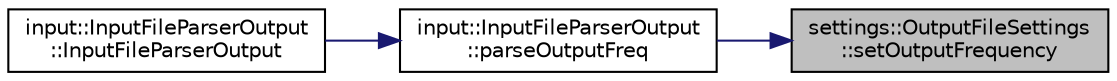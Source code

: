 digraph "settings::OutputFileSettings::setOutputFrequency"
{
 // LATEX_PDF_SIZE
  edge [fontname="Helvetica",fontsize="10",labelfontname="Helvetica",labelfontsize="10"];
  node [fontname="Helvetica",fontsize="10",shape=record];
  rankdir="RL";
  Node1 [label="settings::OutputFileSettings\l::setOutputFrequency",height=0.2,width=0.4,color="black", fillcolor="grey75", style="filled", fontcolor="black",tooltip="Sets the output frequency of the simulation."];
  Node1 -> Node2 [dir="back",color="midnightblue",fontsize="10",style="solid",fontname="Helvetica"];
  Node2 [label="input::InputFileParserOutput\l::parseOutputFreq",height=0.2,width=0.4,color="black", fillcolor="white", style="filled",URL="$classinput_1_1InputFileParserOutput.html#af6ef725376c9992da4cadf2b4eacbb7e",tooltip="parse output frequency of simulation and set it in output statically"];
  Node2 -> Node3 [dir="back",color="midnightblue",fontsize="10",style="solid",fontname="Helvetica"];
  Node3 [label="input::InputFileParserOutput\l::InputFileParserOutput",height=0.2,width=0.4,color="black", fillcolor="white", style="filled",URL="$classinput_1_1InputFileParserOutput.html#ab31bca5d568c7cb2e43649ac90d1cb43",tooltip="Construct a new Input File Parser Output:: Input File Parser Output object."];
}

